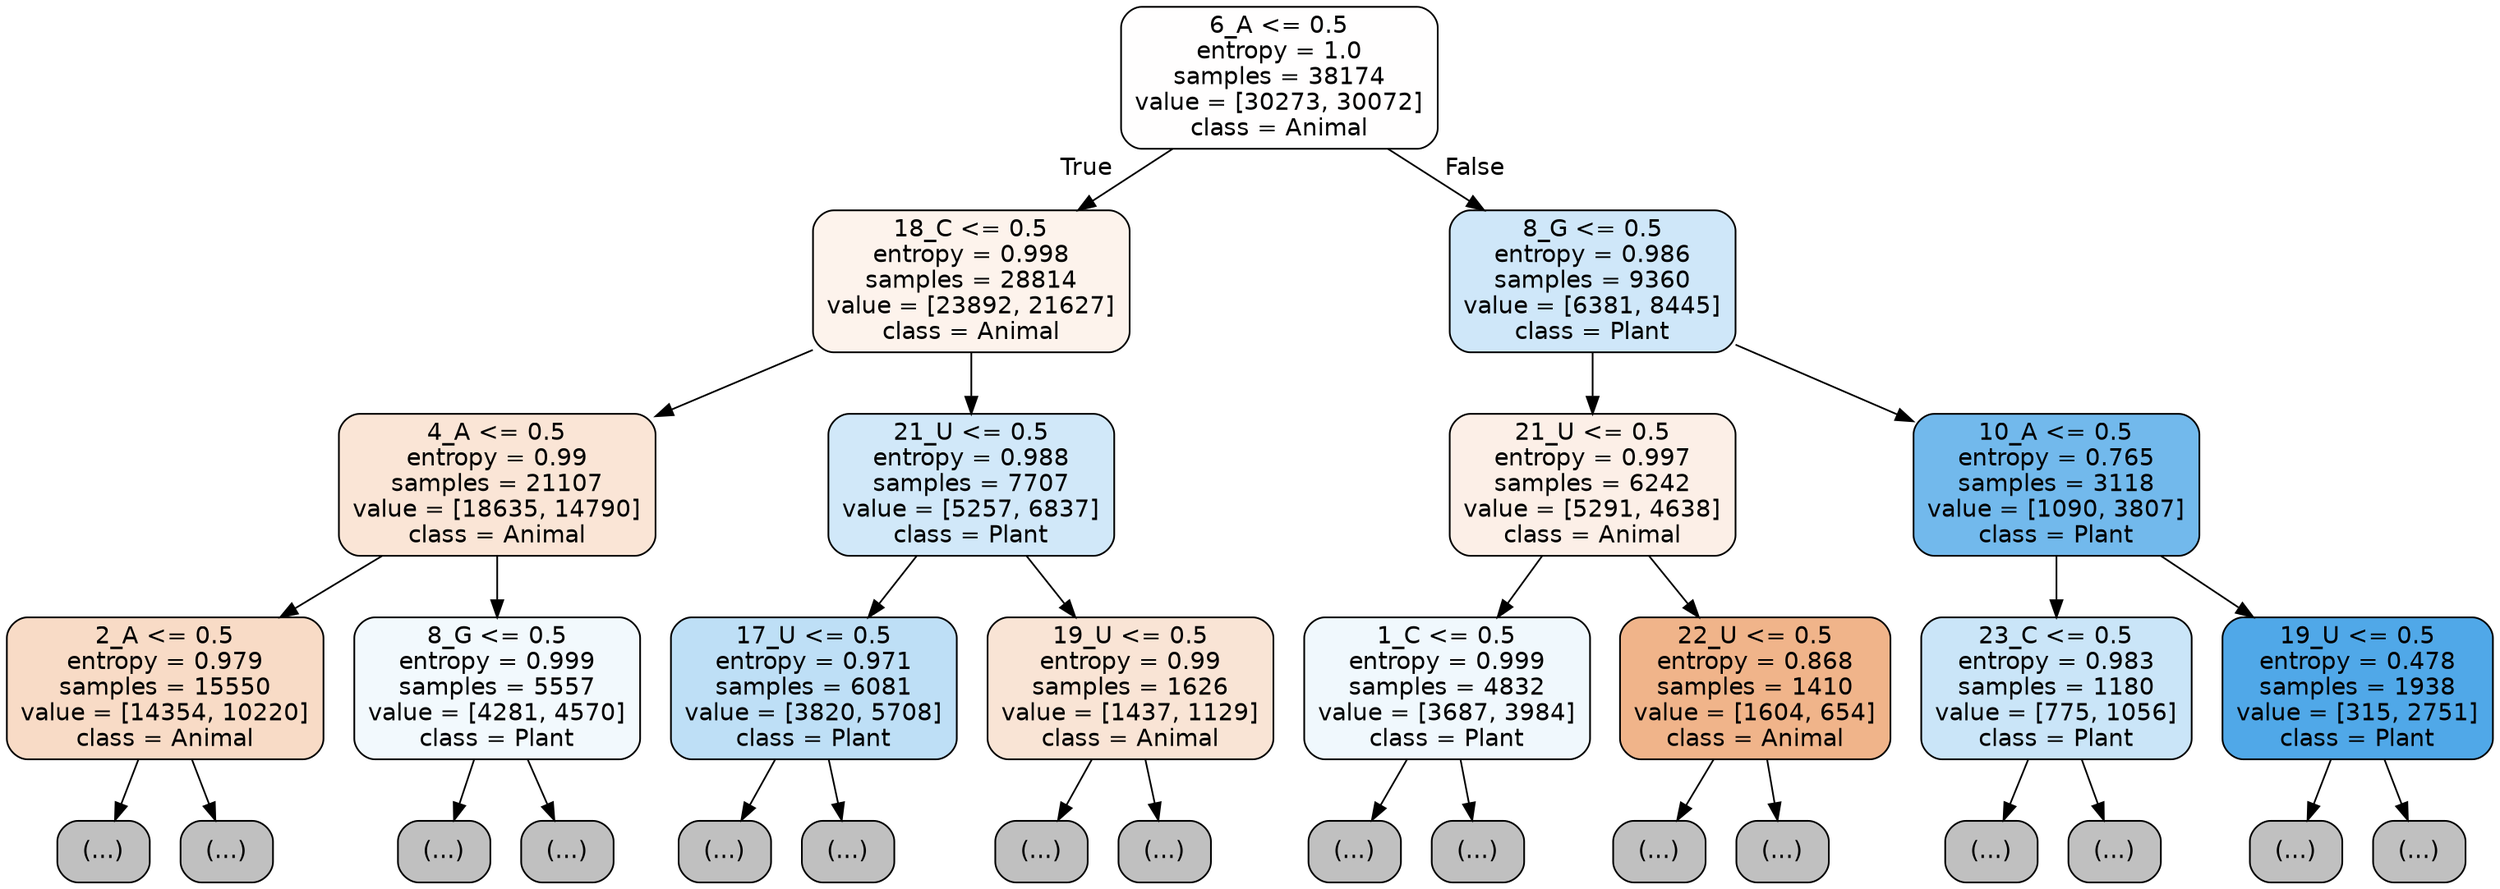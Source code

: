digraph Tree {
node [shape=box, style="filled, rounded", color="black", fontname="helvetica"] ;
edge [fontname="helvetica"] ;
0 [label="6_A <= 0.5\nentropy = 1.0\nsamples = 38174\nvalue = [30273, 30072]\nclass = Animal", fillcolor="#fffefe"] ;
1 [label="18_C <= 0.5\nentropy = 0.998\nsamples = 28814\nvalue = [23892, 21627]\nclass = Animal", fillcolor="#fdf3ec"] ;
0 -> 1 [labeldistance=2.5, labelangle=45, headlabel="True"] ;
2 [label="4_A <= 0.5\nentropy = 0.99\nsamples = 21107\nvalue = [18635, 14790]\nclass = Animal", fillcolor="#fae5d6"] ;
1 -> 2 ;
3 [label="2_A <= 0.5\nentropy = 0.979\nsamples = 15550\nvalue = [14354, 10220]\nclass = Animal", fillcolor="#f8dbc6"] ;
2 -> 3 ;
4 [label="(...)", fillcolor="#C0C0C0"] ;
3 -> 4 ;
5681 [label="(...)", fillcolor="#C0C0C0"] ;
3 -> 5681 ;
7532 [label="8_G <= 0.5\nentropy = 0.999\nsamples = 5557\nvalue = [4281, 4570]\nclass = Plant", fillcolor="#f2f9fd"] ;
2 -> 7532 ;
7533 [label="(...)", fillcolor="#C0C0C0"] ;
7532 -> 7533 ;
9252 [label="(...)", fillcolor="#C0C0C0"] ;
7532 -> 9252 ;
9823 [label="21_U <= 0.5\nentropy = 0.988\nsamples = 7707\nvalue = [5257, 6837]\nclass = Plant", fillcolor="#d1e8f9"] ;
1 -> 9823 ;
9824 [label="17_U <= 0.5\nentropy = 0.971\nsamples = 6081\nvalue = [3820, 5708]\nclass = Plant", fillcolor="#bedff6"] ;
9823 -> 9824 ;
9825 [label="(...)", fillcolor="#C0C0C0"] ;
9824 -> 9825 ;
11534 [label="(...)", fillcolor="#C0C0C0"] ;
9824 -> 11534 ;
12199 [label="19_U <= 0.5\nentropy = 0.99\nsamples = 1626\nvalue = [1437, 1129]\nclass = Animal", fillcolor="#f9e4d5"] ;
9823 -> 12199 ;
12200 [label="(...)", fillcolor="#C0C0C0"] ;
12199 -> 12200 ;
12619 [label="(...)", fillcolor="#C0C0C0"] ;
12199 -> 12619 ;
12832 [label="8_G <= 0.5\nentropy = 0.986\nsamples = 9360\nvalue = [6381, 8445]\nclass = Plant", fillcolor="#cfe7f9"] ;
0 -> 12832 [labeldistance=2.5, labelangle=-45, headlabel="False"] ;
12833 [label="21_U <= 0.5\nentropy = 0.997\nsamples = 6242\nvalue = [5291, 4638]\nclass = Animal", fillcolor="#fcefe7"] ;
12832 -> 12833 ;
12834 [label="1_C <= 0.5\nentropy = 0.999\nsamples = 4832\nvalue = [3687, 3984]\nclass = Plant", fillcolor="#f0f8fd"] ;
12833 -> 12834 ;
12835 [label="(...)", fillcolor="#C0C0C0"] ;
12834 -> 12835 ;
14796 [label="(...)", fillcolor="#C0C0C0"] ;
12834 -> 14796 ;
15239 [label="22_U <= 0.5\nentropy = 0.868\nsamples = 1410\nvalue = [1604, 654]\nclass = Animal", fillcolor="#f0b48a"] ;
12833 -> 15239 ;
15240 [label="(...)", fillcolor="#C0C0C0"] ;
15239 -> 15240 ;
15811 [label="(...)", fillcolor="#C0C0C0"] ;
15239 -> 15811 ;
15902 [label="10_A <= 0.5\nentropy = 0.765\nsamples = 3118\nvalue = [1090, 3807]\nclass = Plant", fillcolor="#72b9ec"] ;
12832 -> 15902 ;
15903 [label="23_C <= 0.5\nentropy = 0.983\nsamples = 1180\nvalue = [775, 1056]\nclass = Plant", fillcolor="#cae5f8"] ;
15902 -> 15903 ;
15904 [label="(...)", fillcolor="#C0C0C0"] ;
15903 -> 15904 ;
16575 [label="(...)", fillcolor="#C0C0C0"] ;
15903 -> 16575 ;
16600 [label="19_U <= 0.5\nentropy = 0.478\nsamples = 1938\nvalue = [315, 2751]\nclass = Plant", fillcolor="#50a8e8"] ;
15902 -> 16600 ;
16601 [label="(...)", fillcolor="#C0C0C0"] ;
16600 -> 16601 ;
16808 [label="(...)", fillcolor="#C0C0C0"] ;
16600 -> 16808 ;
}